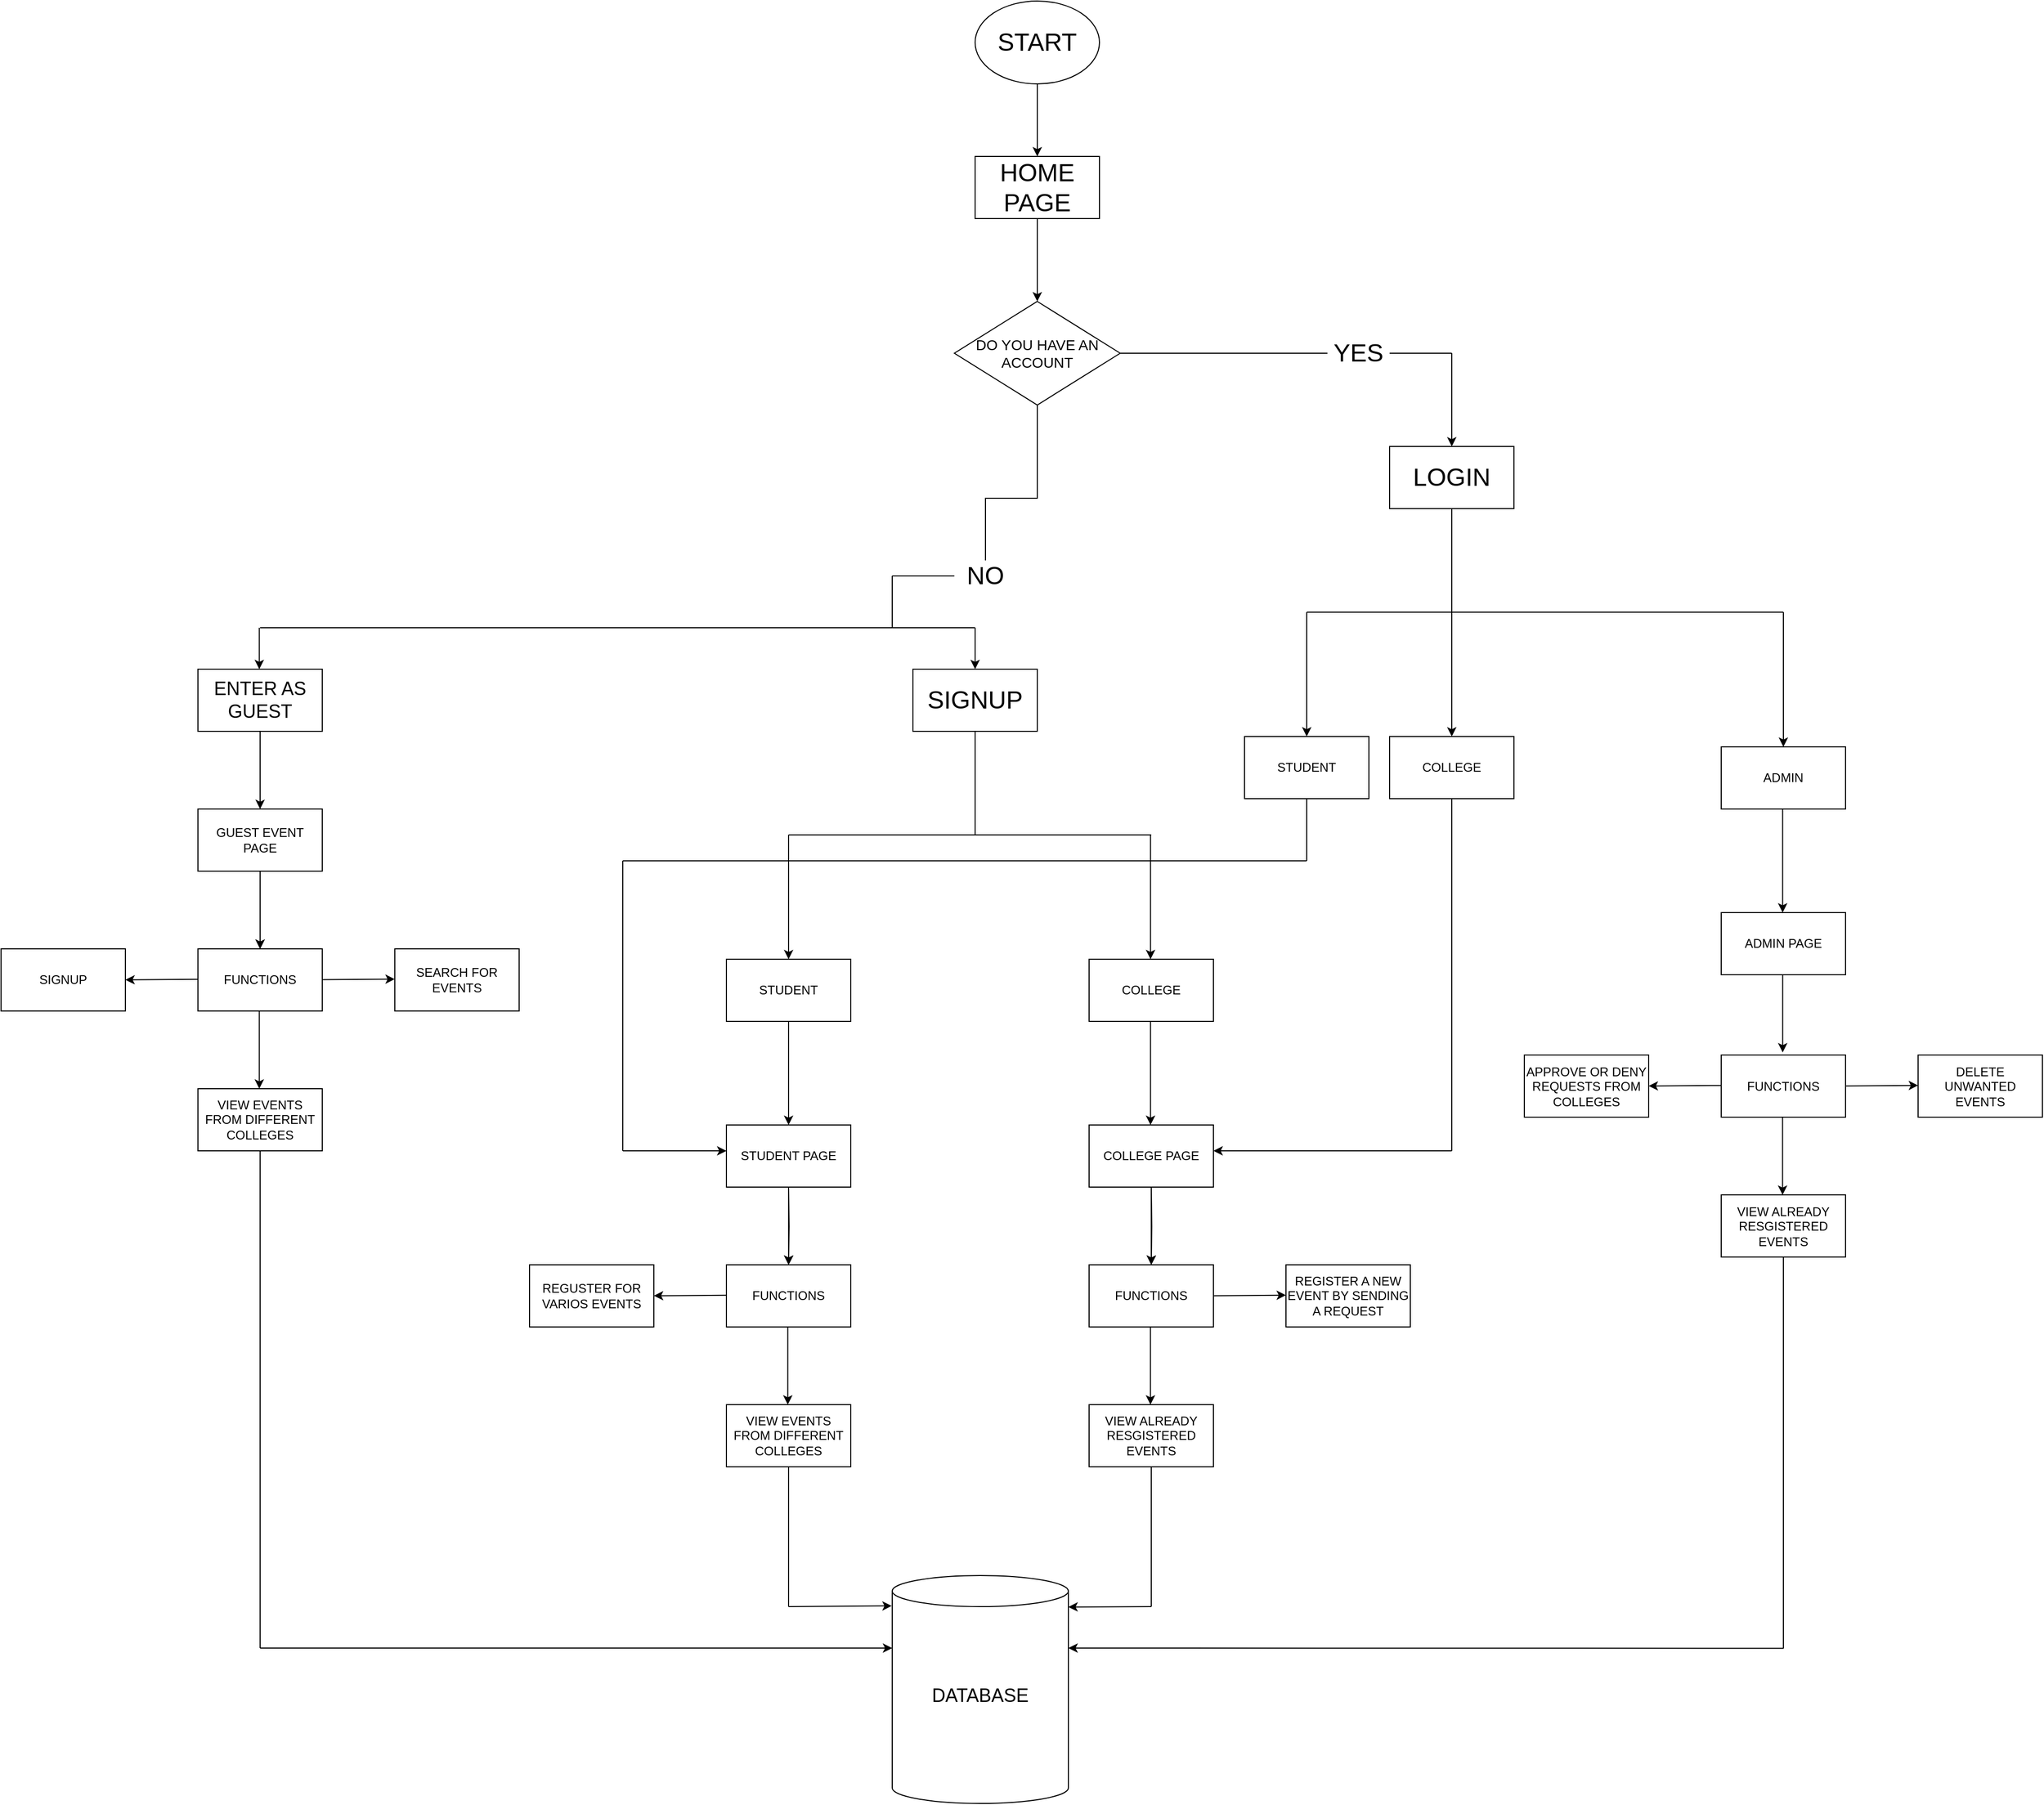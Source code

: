 <mxfile version="24.3.0" type="device">
  <diagram name="Page-1" id="rNeTUbyakFLS6tFPf03Q">
    <mxGraphModel dx="3430" dy="1114" grid="1" gridSize="10" guides="1" tooltips="1" connect="1" arrows="1" fold="1" page="1" pageScale="1" pageWidth="850" pageHeight="1100" math="0" shadow="0">
      <root>
        <mxCell id="0" />
        <mxCell id="1" parent="0" />
        <mxCell id="GlWkl3OmCdUaYHNWcbU0-1" value="&lt;font style=&quot;font-size: 24px;&quot;&gt;START&lt;/font&gt;" style="ellipse;whiteSpace=wrap;html=1;" parent="1" vertex="1">
          <mxGeometry x="340" y="10" width="120" height="80" as="geometry" />
        </mxCell>
        <mxCell id="GlWkl3OmCdUaYHNWcbU0-2" value="" style="endArrow=classic;html=1;rounded=0;" parent="1" edge="1">
          <mxGeometry width="50" height="50" relative="1" as="geometry">
            <mxPoint x="400" y="90" as="sourcePoint" />
            <mxPoint x="400" y="160" as="targetPoint" />
          </mxGeometry>
        </mxCell>
        <mxCell id="GlWkl3OmCdUaYHNWcbU0-3" value="&lt;font style=&quot;font-size: 24px;&quot;&gt;HOME PAGE&lt;/font&gt;" style="rounded=0;whiteSpace=wrap;html=1;" parent="1" vertex="1">
          <mxGeometry x="340" y="160" width="120" height="60" as="geometry" />
        </mxCell>
        <mxCell id="GlWkl3OmCdUaYHNWcbU0-4" value="" style="endArrow=classic;html=1;rounded=0;" parent="1" edge="1">
          <mxGeometry width="50" height="50" relative="1" as="geometry">
            <mxPoint x="400" y="220" as="sourcePoint" />
            <mxPoint x="400" y="300" as="targetPoint" />
          </mxGeometry>
        </mxCell>
        <mxCell id="GlWkl3OmCdUaYHNWcbU0-5" value="&lt;font style=&quot;font-size: 14px;&quot;&gt;DO YOU HAVE AN ACCOUNT&lt;/font&gt;" style="rhombus;whiteSpace=wrap;html=1;" parent="1" vertex="1">
          <mxGeometry x="320" y="300" width="160" height="100" as="geometry" />
        </mxCell>
        <mxCell id="GlWkl3OmCdUaYHNWcbU0-22" value="" style="endArrow=none;html=1;rounded=0;entryX=0.5;entryY=1;entryDx=0;entryDy=0;" parent="1" source="GlWkl3OmCdUaYHNWcbU0-29" target="GlWkl3OmCdUaYHNWcbU0-5" edge="1">
          <mxGeometry width="50" height="50" relative="1" as="geometry">
            <mxPoint x="160" y="350" as="sourcePoint" />
            <mxPoint x="320" y="350" as="targetPoint" />
            <Array as="points">
              <mxPoint x="350" y="490" />
              <mxPoint x="400" y="490" />
            </Array>
          </mxGeometry>
        </mxCell>
        <mxCell id="GlWkl3OmCdUaYHNWcbU0-25" value="" style="endArrow=classic;html=1;rounded=0;" parent="1" edge="1">
          <mxGeometry width="50" height="50" relative="1" as="geometry">
            <mxPoint x="340" y="615" as="sourcePoint" />
            <mxPoint x="340" y="655" as="targetPoint" />
          </mxGeometry>
        </mxCell>
        <mxCell id="GlWkl3OmCdUaYHNWcbU0-26" value="" style="endArrow=classic;html=1;rounded=0;" parent="1" edge="1">
          <mxGeometry width="50" height="50" relative="1" as="geometry">
            <mxPoint x="-350.77" y="615" as="sourcePoint" />
            <mxPoint x="-350.77" y="655" as="targetPoint" />
          </mxGeometry>
        </mxCell>
        <mxCell id="GlWkl3OmCdUaYHNWcbU0-27" value="&lt;font style=&quot;font-size: 24px;&quot;&gt;SIGNUP&lt;/font&gt;" style="rounded=0;whiteSpace=wrap;html=1;" parent="1" vertex="1">
          <mxGeometry x="280" y="655" width="120" height="60" as="geometry" />
        </mxCell>
        <mxCell id="GlWkl3OmCdUaYHNWcbU0-28" value="&lt;font style=&quot;font-size: 18px;&quot;&gt;ENTER AS GUEST&lt;/font&gt;" style="rounded=0;whiteSpace=wrap;html=1;" parent="1" vertex="1">
          <mxGeometry x="-410" y="655" width="120" height="60" as="geometry" />
        </mxCell>
        <mxCell id="GlWkl3OmCdUaYHNWcbU0-30" value="" style="endArrow=none;html=1;rounded=0;" parent="1" target="GlWkl3OmCdUaYHNWcbU0-29" edge="1">
          <mxGeometry width="50" height="50" relative="1" as="geometry">
            <mxPoint x="260" y="565" as="sourcePoint" />
            <mxPoint x="420" y="565" as="targetPoint" />
          </mxGeometry>
        </mxCell>
        <mxCell id="GlWkl3OmCdUaYHNWcbU0-29" value="&lt;font style=&quot;font-size: 24px;&quot;&gt;NO&lt;/font&gt;" style="text;html=1;strokeColor=none;fillColor=none;align=center;verticalAlign=middle;whiteSpace=wrap;rounded=0;" parent="1" vertex="1">
          <mxGeometry x="320" y="550" width="60" height="30" as="geometry" />
        </mxCell>
        <mxCell id="GlWkl3OmCdUaYHNWcbU0-31" value="" style="endArrow=none;html=1;rounded=0;" parent="1" source="GlWkl3OmCdUaYHNWcbU0-34" edge="1">
          <mxGeometry width="50" height="50" relative="1" as="geometry">
            <mxPoint x="640" y="350" as="sourcePoint" />
            <mxPoint x="800" y="350" as="targetPoint" />
          </mxGeometry>
        </mxCell>
        <mxCell id="GlWkl3OmCdUaYHNWcbU0-32" value="" style="endArrow=classic;html=1;rounded=0;" parent="1" target="GlWkl3OmCdUaYHNWcbU0-33" edge="1">
          <mxGeometry width="50" height="50" relative="1" as="geometry">
            <mxPoint x="800" y="350" as="sourcePoint" />
            <mxPoint x="800" y="440" as="targetPoint" />
          </mxGeometry>
        </mxCell>
        <mxCell id="GlWkl3OmCdUaYHNWcbU0-35" value="" style="endArrow=none;html=1;rounded=0;" parent="1" target="GlWkl3OmCdUaYHNWcbU0-34" edge="1">
          <mxGeometry width="50" height="50" relative="1" as="geometry">
            <mxPoint x="480" y="350" as="sourcePoint" />
            <mxPoint x="640" y="350" as="targetPoint" />
          </mxGeometry>
        </mxCell>
        <mxCell id="GlWkl3OmCdUaYHNWcbU0-34" value="&lt;font style=&quot;font-size: 24px;&quot;&gt;YES&lt;/font&gt;" style="text;html=1;strokeColor=none;fillColor=none;align=center;verticalAlign=middle;whiteSpace=wrap;rounded=0;" parent="1" vertex="1">
          <mxGeometry x="680" y="335" width="60" height="30" as="geometry" />
        </mxCell>
        <mxCell id="GlWkl3OmCdUaYHNWcbU0-37" value="" style="endArrow=none;html=1;rounded=0;" parent="1" edge="1">
          <mxGeometry width="50" height="50" relative="1" as="geometry">
            <mxPoint x="340" y="715" as="sourcePoint" />
            <mxPoint x="340" y="815" as="targetPoint" />
          </mxGeometry>
        </mxCell>
        <mxCell id="GlWkl3OmCdUaYHNWcbU0-42" value="" style="endArrow=none;html=1;rounded=0;" parent="1" source="GlWkl3OmCdUaYHNWcbU0-33" edge="1">
          <mxGeometry width="50" height="50" relative="1" as="geometry">
            <mxPoint x="800" y="560" as="sourcePoint" />
            <mxPoint x="800" y="470" as="targetPoint" />
          </mxGeometry>
        </mxCell>
        <mxCell id="2Sqga-I5FuaKmK1ATm7p-1" value="" style="endArrow=none;html=1;rounded=0;" parent="1" edge="1">
          <mxGeometry width="50" height="50" relative="1" as="geometry">
            <mxPoint x="160" y="815" as="sourcePoint" />
            <mxPoint x="510" y="815" as="targetPoint" />
          </mxGeometry>
        </mxCell>
        <mxCell id="2Sqga-I5FuaKmK1ATm7p-2" value="" style="endArrow=none;html=1;rounded=0;" parent="1" edge="1">
          <mxGeometry width="50" height="50" relative="1" as="geometry">
            <mxPoint x="260" y="615" as="sourcePoint" />
            <mxPoint x="260" y="565" as="targetPoint" />
          </mxGeometry>
        </mxCell>
        <mxCell id="2Sqga-I5FuaKmK1ATm7p-3" value="" style="endArrow=none;html=1;rounded=0;" parent="1" edge="1">
          <mxGeometry width="50" height="50" relative="1" as="geometry">
            <mxPoint x="-350" y="615" as="sourcePoint" />
            <mxPoint x="260" y="615" as="targetPoint" />
          </mxGeometry>
        </mxCell>
        <mxCell id="2Sqga-I5FuaKmK1ATm7p-4" value="" style="endArrow=none;html=1;rounded=0;" parent="1" edge="1">
          <mxGeometry width="50" height="50" relative="1" as="geometry">
            <mxPoint x="260" y="615" as="sourcePoint" />
            <mxPoint x="340" y="615" as="targetPoint" />
          </mxGeometry>
        </mxCell>
        <mxCell id="2Sqga-I5FuaKmK1ATm7p-5" value="" style="endArrow=none;html=1;rounded=0;" parent="1" target="GlWkl3OmCdUaYHNWcbU0-33" edge="1">
          <mxGeometry width="50" height="50" relative="1" as="geometry">
            <mxPoint x="800" y="600" as="sourcePoint" />
            <mxPoint x="800" y="470" as="targetPoint" />
          </mxGeometry>
        </mxCell>
        <mxCell id="GlWkl3OmCdUaYHNWcbU0-33" value="&lt;font style=&quot;font-size: 24px;&quot;&gt;LOGIN&lt;/font&gt;" style="rounded=0;whiteSpace=wrap;html=1;" parent="1" vertex="1">
          <mxGeometry x="740" y="440" width="120" height="60" as="geometry" />
        </mxCell>
        <mxCell id="2Sqga-I5FuaKmK1ATm7p-10" value="" style="endArrow=classic;html=1;rounded=0;" parent="1" edge="1">
          <mxGeometry width="50" height="50" relative="1" as="geometry">
            <mxPoint x="509.29" y="815" as="sourcePoint" />
            <mxPoint x="509.29" y="935" as="targetPoint" />
          </mxGeometry>
        </mxCell>
        <mxCell id="2Sqga-I5FuaKmK1ATm7p-11" value="" style="endArrow=classic;html=1;rounded=0;" parent="1" edge="1">
          <mxGeometry width="50" height="50" relative="1" as="geometry">
            <mxPoint x="160" y="815" as="sourcePoint" />
            <mxPoint x="160" y="935" as="targetPoint" />
          </mxGeometry>
        </mxCell>
        <mxCell id="2Sqga-I5FuaKmK1ATm7p-13" value="STUDENT" style="rounded=0;whiteSpace=wrap;html=1;" parent="1" vertex="1">
          <mxGeometry x="100" y="935" width="120" height="60" as="geometry" />
        </mxCell>
        <mxCell id="2Sqga-I5FuaKmK1ATm7p-14" value="COLLEGE" style="rounded=0;whiteSpace=wrap;html=1;" parent="1" vertex="1">
          <mxGeometry x="450" y="935" width="120" height="60" as="geometry" />
        </mxCell>
        <mxCell id="2Sqga-I5FuaKmK1ATm7p-15" value="" style="endArrow=none;html=1;rounded=0;" parent="1" edge="1">
          <mxGeometry width="50" height="50" relative="1" as="geometry">
            <mxPoint x="660" y="600" as="sourcePoint" />
            <mxPoint x="1120" y="600" as="targetPoint" />
          </mxGeometry>
        </mxCell>
        <mxCell id="2Sqga-I5FuaKmK1ATm7p-16" value="" style="endArrow=classic;html=1;rounded=0;" parent="1" edge="1">
          <mxGeometry width="50" height="50" relative="1" as="geometry">
            <mxPoint x="1120" y="600" as="sourcePoint" />
            <mxPoint x="1120" y="730" as="targetPoint" />
          </mxGeometry>
        </mxCell>
        <mxCell id="2Sqga-I5FuaKmK1ATm7p-17" value="" style="endArrow=classic;html=1;rounded=0;" parent="1" edge="1">
          <mxGeometry width="50" height="50" relative="1" as="geometry">
            <mxPoint x="660" y="600" as="sourcePoint" />
            <mxPoint x="660" y="720" as="targetPoint" />
          </mxGeometry>
        </mxCell>
        <mxCell id="2Sqga-I5FuaKmK1ATm7p-18" value="STUDENT" style="rounded=0;whiteSpace=wrap;html=1;" parent="1" vertex="1">
          <mxGeometry x="600" y="720" width="120" height="60" as="geometry" />
        </mxCell>
        <mxCell id="2Sqga-I5FuaKmK1ATm7p-19" value="ADMIN" style="rounded=0;whiteSpace=wrap;html=1;" parent="1" vertex="1">
          <mxGeometry x="1060" y="730" width="120" height="60" as="geometry" />
        </mxCell>
        <mxCell id="2Sqga-I5FuaKmK1ATm7p-20" value="" style="endArrow=classic;html=1;rounded=0;" parent="1" edge="1">
          <mxGeometry width="50" height="50" relative="1" as="geometry">
            <mxPoint x="800" y="600" as="sourcePoint" />
            <mxPoint x="800" y="720" as="targetPoint" />
          </mxGeometry>
        </mxCell>
        <mxCell id="2Sqga-I5FuaKmK1ATm7p-21" value="COLLEGE" style="rounded=0;whiteSpace=wrap;html=1;" parent="1" vertex="1">
          <mxGeometry x="740" y="720" width="120" height="60" as="geometry" />
        </mxCell>
        <mxCell id="2Sqga-I5FuaKmK1ATm7p-24" value="" style="endArrow=classic;html=1;rounded=0;" parent="1" edge="1">
          <mxGeometry width="50" height="50" relative="1" as="geometry">
            <mxPoint x="509.29" y="995" as="sourcePoint" />
            <mxPoint x="509.29" y="1095" as="targetPoint" />
          </mxGeometry>
        </mxCell>
        <mxCell id="2Sqga-I5FuaKmK1ATm7p-27" value="STUDENT PAGE" style="rounded=0;whiteSpace=wrap;html=1;" parent="1" vertex="1">
          <mxGeometry x="100" y="1095" width="120" height="60" as="geometry" />
        </mxCell>
        <mxCell id="2Sqga-I5FuaKmK1ATm7p-28" value="" style="endArrow=classic;html=1;rounded=0;" parent="1" target="2Sqga-I5FuaKmK1ATm7p-27" edge="1">
          <mxGeometry width="50" height="50" relative="1" as="geometry">
            <mxPoint x="160" y="995" as="sourcePoint" />
            <mxPoint x="210" y="945" as="targetPoint" />
          </mxGeometry>
        </mxCell>
        <mxCell id="2Sqga-I5FuaKmK1ATm7p-29" value="COLLEGE PAGE" style="rounded=0;whiteSpace=wrap;html=1;" parent="1" vertex="1">
          <mxGeometry x="450" y="1095" width="120" height="60" as="geometry" />
        </mxCell>
        <mxCell id="RxwLfen7JAWFkCSxQVpV-8" value="" style="edgeStyle=orthogonalEdgeStyle;rounded=0;orthogonalLoop=1;jettySize=auto;html=1;" parent="1" source="RxwLfen7JAWFkCSxQVpV-2" target="RxwLfen7JAWFkCSxQVpV-6" edge="1">
          <mxGeometry relative="1" as="geometry" />
        </mxCell>
        <mxCell id="RxwLfen7JAWFkCSxQVpV-2" value="GUEST EVENT PAGE" style="rounded=0;whiteSpace=wrap;html=1;" parent="1" vertex="1">
          <mxGeometry x="-410" y="790" width="120" height="60" as="geometry" />
        </mxCell>
        <mxCell id="RxwLfen7JAWFkCSxQVpV-3" value="" style="endArrow=classic;html=1;rounded=0;entryX=0.5;entryY=0;entryDx=0;entryDy=0;" parent="1" target="RxwLfen7JAWFkCSxQVpV-2" edge="1">
          <mxGeometry width="50" height="50" relative="1" as="geometry">
            <mxPoint x="-350" y="715" as="sourcePoint" />
            <mxPoint x="-300" y="665" as="targetPoint" />
          </mxGeometry>
        </mxCell>
        <mxCell id="RxwLfen7JAWFkCSxQVpV-6" value="FUNCTIONS" style="rounded=0;whiteSpace=wrap;html=1;" parent="1" vertex="1">
          <mxGeometry x="-410" y="925" width="120" height="60" as="geometry" />
        </mxCell>
        <mxCell id="RxwLfen7JAWFkCSxQVpV-7" value="" style="endArrow=classic;html=1;rounded=0;entryX=0.5;entryY=0;entryDx=0;entryDy=0;" parent="1" target="RxwLfen7JAWFkCSxQVpV-6" edge="1">
          <mxGeometry width="50" height="50" relative="1" as="geometry">
            <mxPoint x="-350" y="850" as="sourcePoint" />
            <mxPoint x="-300" y="800" as="targetPoint" />
          </mxGeometry>
        </mxCell>
        <mxCell id="RxwLfen7JAWFkCSxQVpV-10" value="" style="endArrow=classic;html=1;rounded=0;entryX=0.5;entryY=0;entryDx=0;entryDy=0;" parent="1" edge="1">
          <mxGeometry width="50" height="50" relative="1" as="geometry">
            <mxPoint x="-350.77" y="985" as="sourcePoint" />
            <mxPoint x="-350.77" y="1060" as="targetPoint" />
          </mxGeometry>
        </mxCell>
        <mxCell id="RxwLfen7JAWFkCSxQVpV-13" value="VIEW EVENTS FROM DIFFERENT COLLEGES" style="rounded=0;whiteSpace=wrap;html=1;" parent="1" vertex="1">
          <mxGeometry x="-410" y="1060" width="120" height="60" as="geometry" />
        </mxCell>
        <mxCell id="LSiXLnKJCYIWnThxIZ49-1" value="SIGNUP" style="rounded=0;whiteSpace=wrap;html=1;" parent="1" vertex="1">
          <mxGeometry x="-600" y="925" width="120" height="60" as="geometry" />
        </mxCell>
        <mxCell id="LSiXLnKJCYIWnThxIZ49-3" value="" style="endArrow=classic;html=1;rounded=0;" parent="1" edge="1">
          <mxGeometry width="50" height="50" relative="1" as="geometry">
            <mxPoint x="-410" y="954.33" as="sourcePoint" />
            <mxPoint x="-480" y="954.89" as="targetPoint" />
          </mxGeometry>
        </mxCell>
        <mxCell id="LSiXLnKJCYIWnThxIZ49-4" value="" style="endArrow=classic;html=1;rounded=0;" parent="1" edge="1">
          <mxGeometry width="50" height="50" relative="1" as="geometry">
            <mxPoint x="800" y="1120" as="sourcePoint" />
            <mxPoint x="570" y="1120" as="targetPoint" />
          </mxGeometry>
        </mxCell>
        <mxCell id="LSiXLnKJCYIWnThxIZ49-6" value="" style="endArrow=none;html=1;rounded=0;" parent="1" edge="1">
          <mxGeometry width="50" height="50" relative="1" as="geometry">
            <mxPoint x="800" y="1120" as="sourcePoint" />
            <mxPoint x="800" y="780" as="targetPoint" />
          </mxGeometry>
        </mxCell>
        <mxCell id="LSiXLnKJCYIWnThxIZ49-7" value="" style="endArrow=none;html=1;rounded=0;" parent="1" edge="1">
          <mxGeometry width="50" height="50" relative="1" as="geometry">
            <mxPoint x="660" y="840" as="sourcePoint" />
            <mxPoint x="660" y="780" as="targetPoint" />
          </mxGeometry>
        </mxCell>
        <mxCell id="LSiXLnKJCYIWnThxIZ49-8" value="" style="endArrow=none;html=1;rounded=0;" parent="1" edge="1">
          <mxGeometry width="50" height="50" relative="1" as="geometry">
            <mxPoint y="840" as="sourcePoint" />
            <mxPoint x="660" y="840" as="targetPoint" />
          </mxGeometry>
        </mxCell>
        <mxCell id="LSiXLnKJCYIWnThxIZ49-10" value="" style="endArrow=none;html=1;rounded=0;" parent="1" edge="1">
          <mxGeometry width="50" height="50" relative="1" as="geometry">
            <mxPoint y="1120" as="sourcePoint" />
            <mxPoint y="840" as="targetPoint" />
          </mxGeometry>
        </mxCell>
        <mxCell id="LSiXLnKJCYIWnThxIZ49-14" value="" style="endArrow=classic;html=1;rounded=0;" parent="1" edge="1">
          <mxGeometry width="50" height="50" relative="1" as="geometry">
            <mxPoint y="1120" as="sourcePoint" />
            <mxPoint x="100" y="1120" as="targetPoint" />
          </mxGeometry>
        </mxCell>
        <mxCell id="LSiXLnKJCYIWnThxIZ49-34" value="" style="edgeStyle=orthogonalEdgeStyle;rounded=0;orthogonalLoop=1;jettySize=auto;html=1;" parent="1" target="LSiXLnKJCYIWnThxIZ49-35" edge="1">
          <mxGeometry relative="1" as="geometry">
            <mxPoint x="160" y="1155" as="sourcePoint" />
          </mxGeometry>
        </mxCell>
        <mxCell id="LSiXLnKJCYIWnThxIZ49-35" value="FUNCTIONS" style="rounded=0;whiteSpace=wrap;html=1;" parent="1" vertex="1">
          <mxGeometry x="100" y="1230" width="120" height="60" as="geometry" />
        </mxCell>
        <mxCell id="LSiXLnKJCYIWnThxIZ49-36" value="" style="endArrow=classic;html=1;rounded=0;entryX=0.5;entryY=0;entryDx=0;entryDy=0;" parent="1" target="LSiXLnKJCYIWnThxIZ49-35" edge="1">
          <mxGeometry width="50" height="50" relative="1" as="geometry">
            <mxPoint x="160" y="1155" as="sourcePoint" />
            <mxPoint x="210" y="1105" as="targetPoint" />
          </mxGeometry>
        </mxCell>
        <mxCell id="LSiXLnKJCYIWnThxIZ49-37" value="" style="endArrow=classic;html=1;rounded=0;entryX=0.5;entryY=0;entryDx=0;entryDy=0;" parent="1" edge="1">
          <mxGeometry width="50" height="50" relative="1" as="geometry">
            <mxPoint x="159.23" y="1290" as="sourcePoint" />
            <mxPoint x="159.23" y="1365" as="targetPoint" />
          </mxGeometry>
        </mxCell>
        <mxCell id="LSiXLnKJCYIWnThxIZ49-38" value="VIEW EVENTS FROM DIFFERENT COLLEGES" style="rounded=0;whiteSpace=wrap;html=1;" parent="1" vertex="1">
          <mxGeometry x="100" y="1365" width="120" height="60" as="geometry" />
        </mxCell>
        <mxCell id="LSiXLnKJCYIWnThxIZ49-39" value="REGUSTER FOR VARIOS EVENTS" style="rounded=0;whiteSpace=wrap;html=1;" parent="1" vertex="1">
          <mxGeometry x="-90" y="1230" width="120" height="60" as="geometry" />
        </mxCell>
        <mxCell id="LSiXLnKJCYIWnThxIZ49-40" value="" style="endArrow=classic;html=1;rounded=0;" parent="1" edge="1">
          <mxGeometry width="50" height="50" relative="1" as="geometry">
            <mxPoint x="100" y="1259.33" as="sourcePoint" />
            <mxPoint x="30" y="1259.89" as="targetPoint" />
          </mxGeometry>
        </mxCell>
        <mxCell id="LSiXLnKJCYIWnThxIZ49-48" value="" style="edgeStyle=orthogonalEdgeStyle;rounded=0;orthogonalLoop=1;jettySize=auto;html=1;" parent="1" target="LSiXLnKJCYIWnThxIZ49-49" edge="1">
          <mxGeometry relative="1" as="geometry">
            <mxPoint x="510" y="1155" as="sourcePoint" />
          </mxGeometry>
        </mxCell>
        <mxCell id="LSiXLnKJCYIWnThxIZ49-49" value="FUNCTIONS" style="rounded=0;whiteSpace=wrap;html=1;" parent="1" vertex="1">
          <mxGeometry x="450" y="1230" width="120" height="60" as="geometry" />
        </mxCell>
        <mxCell id="LSiXLnKJCYIWnThxIZ49-50" value="" style="endArrow=classic;html=1;rounded=0;entryX=0.5;entryY=0;entryDx=0;entryDy=0;" parent="1" target="LSiXLnKJCYIWnThxIZ49-49" edge="1">
          <mxGeometry width="50" height="50" relative="1" as="geometry">
            <mxPoint x="510" y="1155" as="sourcePoint" />
            <mxPoint x="560" y="1105" as="targetPoint" />
          </mxGeometry>
        </mxCell>
        <mxCell id="LSiXLnKJCYIWnThxIZ49-51" value="" style="endArrow=classic;html=1;rounded=0;entryX=0.5;entryY=0;entryDx=0;entryDy=0;" parent="1" edge="1">
          <mxGeometry width="50" height="50" relative="1" as="geometry">
            <mxPoint x="509.23" y="1290" as="sourcePoint" />
            <mxPoint x="509.23" y="1365" as="targetPoint" />
          </mxGeometry>
        </mxCell>
        <mxCell id="LSiXLnKJCYIWnThxIZ49-52" value="VIEW ALREADY RESGISTERED EVENTS" style="rounded=0;whiteSpace=wrap;html=1;" parent="1" vertex="1">
          <mxGeometry x="450" y="1365" width="120" height="60" as="geometry" />
        </mxCell>
        <mxCell id="LSiXLnKJCYIWnThxIZ49-53" value="REGISTER A NEW EVENT BY SENDING A REQUEST" style="rounded=0;whiteSpace=wrap;html=1;" parent="1" vertex="1">
          <mxGeometry x="640" y="1230" width="120" height="60" as="geometry" />
        </mxCell>
        <mxCell id="LSiXLnKJCYIWnThxIZ49-55" value="" style="endArrow=classic;html=1;rounded=0;" parent="1" edge="1">
          <mxGeometry width="50" height="50" relative="1" as="geometry">
            <mxPoint x="570" y="1259.89" as="sourcePoint" />
            <mxPoint x="640" y="1259.33" as="targetPoint" />
          </mxGeometry>
        </mxCell>
        <mxCell id="LSiXLnKJCYIWnThxIZ49-56" value="SEARCH FOR EVENTS" style="rounded=0;whiteSpace=wrap;html=1;" parent="1" vertex="1">
          <mxGeometry x="-220" y="925" width="120" height="60" as="geometry" />
        </mxCell>
        <mxCell id="LSiXLnKJCYIWnThxIZ49-57" value="" style="endArrow=classic;html=1;rounded=0;" parent="1" edge="1">
          <mxGeometry width="50" height="50" relative="1" as="geometry">
            <mxPoint x="-290" y="954.79" as="sourcePoint" />
            <mxPoint x="-220" y="954.23" as="targetPoint" />
          </mxGeometry>
        </mxCell>
        <mxCell id="LSiXLnKJCYIWnThxIZ49-61" value="FUNCTIONS" style="rounded=0;whiteSpace=wrap;html=1;" parent="1" vertex="1">
          <mxGeometry x="1060" y="1027.5" width="120" height="60" as="geometry" />
        </mxCell>
        <mxCell id="LSiXLnKJCYIWnThxIZ49-63" value="" style="endArrow=classic;html=1;rounded=0;entryX=0.5;entryY=0;entryDx=0;entryDy=0;" parent="1" edge="1">
          <mxGeometry width="50" height="50" relative="1" as="geometry">
            <mxPoint x="1119.23" y="1087.5" as="sourcePoint" />
            <mxPoint x="1119.23" y="1162.5" as="targetPoint" />
          </mxGeometry>
        </mxCell>
        <mxCell id="LSiXLnKJCYIWnThxIZ49-64" value="VIEW ALREADY RESGISTERED EVENTS" style="rounded=0;whiteSpace=wrap;html=1;" parent="1" vertex="1">
          <mxGeometry x="1060" y="1162.5" width="120" height="60" as="geometry" />
        </mxCell>
        <mxCell id="LSiXLnKJCYIWnThxIZ49-65" value="DELETE UNWANTED EVENTS" style="rounded=0;whiteSpace=wrap;html=1;" parent="1" vertex="1">
          <mxGeometry x="1250" y="1027.5" width="120" height="60" as="geometry" />
        </mxCell>
        <mxCell id="LSiXLnKJCYIWnThxIZ49-66" value="" style="endArrow=classic;html=1;rounded=0;" parent="1" edge="1">
          <mxGeometry width="50" height="50" relative="1" as="geometry">
            <mxPoint x="1180" y="1057.39" as="sourcePoint" />
            <mxPoint x="1250" y="1056.83" as="targetPoint" />
          </mxGeometry>
        </mxCell>
        <mxCell id="LSiXLnKJCYIWnThxIZ49-67" value="APPROVE OR DENY REQUESTS FROM COLLEGES" style="rounded=0;whiteSpace=wrap;html=1;" parent="1" vertex="1">
          <mxGeometry x="870" y="1027.5" width="120" height="60" as="geometry" />
        </mxCell>
        <mxCell id="LSiXLnKJCYIWnThxIZ49-68" value="" style="endArrow=classic;html=1;rounded=0;" parent="1" edge="1">
          <mxGeometry width="50" height="50" relative="1" as="geometry">
            <mxPoint x="1060" y="1056.83" as="sourcePoint" />
            <mxPoint x="990" y="1057.39" as="targetPoint" />
          </mxGeometry>
        </mxCell>
        <mxCell id="LSiXLnKJCYIWnThxIZ49-69" value="" style="endArrow=classic;html=1;rounded=0;" parent="1" edge="1">
          <mxGeometry width="50" height="50" relative="1" as="geometry">
            <mxPoint x="1119.29" y="790" as="sourcePoint" />
            <mxPoint x="1119.29" y="890" as="targetPoint" />
          </mxGeometry>
        </mxCell>
        <mxCell id="LSiXLnKJCYIWnThxIZ49-70" value="ADMIN PAGE" style="rounded=0;whiteSpace=wrap;html=1;" parent="1" vertex="1">
          <mxGeometry x="1060" y="890" width="120" height="60" as="geometry" />
        </mxCell>
        <mxCell id="LSiXLnKJCYIWnThxIZ49-71" value="" style="endArrow=classic;html=1;rounded=0;entryX=0.5;entryY=0;entryDx=0;entryDy=0;" parent="1" edge="1">
          <mxGeometry width="50" height="50" relative="1" as="geometry">
            <mxPoint x="1119.33" y="950" as="sourcePoint" />
            <mxPoint x="1119.33" y="1025" as="targetPoint" />
          </mxGeometry>
        </mxCell>
        <mxCell id="6yVaFwFHj4wXWIKCy-9a-1" value="&lt;font style=&quot;font-size: 18px;&quot;&gt;DATABASE&lt;/font&gt;&lt;div&gt;&lt;br&gt;&lt;/div&gt;" style="shape=cylinder3;whiteSpace=wrap;html=1;boundedLbl=1;backgroundOutline=1;size=15;" vertex="1" parent="1">
          <mxGeometry x="260" y="1530" width="170" height="220" as="geometry" />
        </mxCell>
        <mxCell id="6yVaFwFHj4wXWIKCy-9a-4" value="" style="endArrow=none;html=1;rounded=0;" edge="1" parent="1">
          <mxGeometry width="50" height="50" relative="1" as="geometry">
            <mxPoint x="-350" y="1600" as="sourcePoint" />
            <mxPoint x="-350" y="1120" as="targetPoint" />
          </mxGeometry>
        </mxCell>
        <mxCell id="6yVaFwFHj4wXWIKCy-9a-6" value="" style="endArrow=classic;html=1;rounded=0;" edge="1" parent="1">
          <mxGeometry width="50" height="50" relative="1" as="geometry">
            <mxPoint x="-350" y="1600" as="sourcePoint" />
            <mxPoint x="260" y="1600" as="targetPoint" />
          </mxGeometry>
        </mxCell>
        <mxCell id="6yVaFwFHj4wXWIKCy-9a-7" value="" style="endArrow=classic;html=1;rounded=0;entryX=-0.003;entryY=0.133;entryDx=0;entryDy=0;entryPerimeter=0;" edge="1" parent="1" target="6yVaFwFHj4wXWIKCy-9a-1">
          <mxGeometry width="50" height="50" relative="1" as="geometry">
            <mxPoint x="160" y="1560" as="sourcePoint" />
            <mxPoint x="260" y="1440" as="targetPoint" />
          </mxGeometry>
        </mxCell>
        <mxCell id="6yVaFwFHj4wXWIKCy-9a-8" value="" style="endArrow=none;html=1;rounded=0;entryX=0.5;entryY=1;entryDx=0;entryDy=0;" edge="1" parent="1" target="LSiXLnKJCYIWnThxIZ49-38">
          <mxGeometry width="50" height="50" relative="1" as="geometry">
            <mxPoint x="160" y="1560" as="sourcePoint" />
            <mxPoint x="290" y="1390" as="targetPoint" />
          </mxGeometry>
        </mxCell>
        <mxCell id="6yVaFwFHj4wXWIKCy-9a-9" value="" style="endArrow=classic;html=1;rounded=0;entryX=0.998;entryY=0.358;entryDx=0;entryDy=0;entryPerimeter=0;" edge="1" parent="1">
          <mxGeometry width="50" height="50" relative="1" as="geometry">
            <mxPoint x="1120.34" y="1600.24" as="sourcePoint" />
            <mxPoint x="430.0" y="1600.0" as="targetPoint" />
          </mxGeometry>
        </mxCell>
        <mxCell id="6yVaFwFHj4wXWIKCy-9a-10" value="" style="endArrow=classic;html=1;rounded=0;entryX=1.016;entryY=0.147;entryDx=0;entryDy=0;entryPerimeter=0;" edge="1" parent="1">
          <mxGeometry width="50" height="50" relative="1" as="geometry">
            <mxPoint x="510" y="1560" as="sourcePoint" />
            <mxPoint x="430.0" y="1560.34" as="targetPoint" />
          </mxGeometry>
        </mxCell>
        <mxCell id="6yVaFwFHj4wXWIKCy-9a-11" value="" style="endArrow=none;html=1;rounded=0;entryX=0.5;entryY=1;entryDx=0;entryDy=0;" edge="1" parent="1" target="LSiXLnKJCYIWnThxIZ49-64">
          <mxGeometry width="50" height="50" relative="1" as="geometry">
            <mxPoint x="1120" y="1600" as="sourcePoint" />
            <mxPoint x="1060" y="1340" as="targetPoint" />
          </mxGeometry>
        </mxCell>
        <mxCell id="6yVaFwFHj4wXWIKCy-9a-12" value="" style="endArrow=none;html=1;rounded=0;entryX=0.5;entryY=1;entryDx=0;entryDy=0;" edge="1" parent="1" target="LSiXLnKJCYIWnThxIZ49-52">
          <mxGeometry width="50" height="50" relative="1" as="geometry">
            <mxPoint x="510" y="1560" as="sourcePoint" />
            <mxPoint x="410" y="1460" as="targetPoint" />
          </mxGeometry>
        </mxCell>
      </root>
    </mxGraphModel>
  </diagram>
</mxfile>
